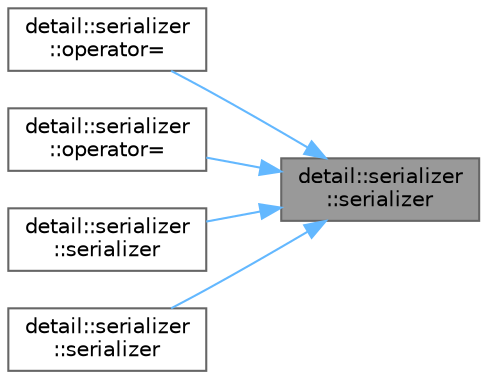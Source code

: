 digraph "detail::serializer::serializer"
{
 // LATEX_PDF_SIZE
  bgcolor="transparent";
  edge [fontname=Helvetica,fontsize=10,labelfontname=Helvetica,labelfontsize=10];
  node [fontname=Helvetica,fontsize=10,shape=box,height=0.2,width=0.4];
  rankdir="RL";
  Node1 [id="Node000001",label="detail::serializer\l::serializer",height=0.2,width=0.4,color="gray40", fillcolor="grey60", style="filled", fontcolor="black",tooltip=" "];
  Node1 -> Node2 [id="edge1_Node000001_Node000002",dir="back",color="steelblue1",style="solid",tooltip=" "];
  Node2 [id="Node000002",label="detail::serializer\l::operator=",height=0.2,width=0.4,color="grey40", fillcolor="white", style="filled",URL="$classdetail_1_1serializer.html#a603e3f19725d9703fe22e74a59be4a33",tooltip=" "];
  Node1 -> Node3 [id="edge2_Node000001_Node000003",dir="back",color="steelblue1",style="solid",tooltip=" "];
  Node3 [id="Node000003",label="detail::serializer\l::operator=",height=0.2,width=0.4,color="grey40", fillcolor="white", style="filled",URL="$classdetail_1_1serializer.html#a9783d5ef7ff7234162e0253bbac50353",tooltip=" "];
  Node1 -> Node4 [id="edge3_Node000001_Node000004",dir="back",color="steelblue1",style="solid",tooltip=" "];
  Node4 [id="Node000004",label="detail::serializer\l::serializer",height=0.2,width=0.4,color="grey40", fillcolor="white", style="filled",URL="$classdetail_1_1serializer.html#aee27a802605bff8959928c98c2d81e8f",tooltip=" "];
  Node1 -> Node5 [id="edge4_Node000001_Node000005",dir="back",color="steelblue1",style="solid",tooltip=" "];
  Node5 [id="Node000005",label="detail::serializer\l::serializer",height=0.2,width=0.4,color="grey40", fillcolor="white", style="filled",URL="$classdetail_1_1serializer.html#af84deb8c14f27012063e02ce6b7a9c86",tooltip=" "];
}
